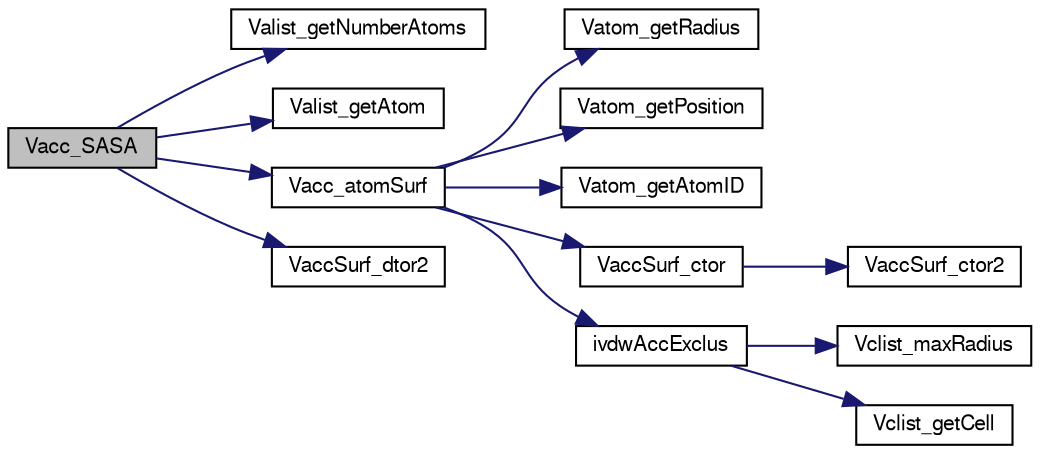 digraph "Vacc_SASA"
{
  edge [fontname="FreeSans",fontsize="10",labelfontname="FreeSans",labelfontsize="10"];
  node [fontname="FreeSans",fontsize="10",shape=record];
  rankdir="LR";
  Node1 [label="Vacc_SASA",height=0.2,width=0.4,color="black", fillcolor="grey75", style="filled" fontcolor="black"];
  Node1 -> Node2 [color="midnightblue",fontsize="10",style="solid",fontname="FreeSans"];
  Node2 [label="Valist_getNumberAtoms",height=0.2,width=0.4,color="black", fillcolor="white", style="filled",URL="$group___valist.html#gaff55ce9b8624255736b0ccf62030f230",tooltip="Get number of atoms in the list."];
  Node1 -> Node3 [color="midnightblue",fontsize="10",style="solid",fontname="FreeSans"];
  Node3 [label="Valist_getAtom",height=0.2,width=0.4,color="black", fillcolor="white", style="filled",URL="$group___valist.html#gaf9175f6b6d2c33ad79bd525fc9e0e043",tooltip="Get pointer to particular atom in list."];
  Node1 -> Node4 [color="midnightblue",fontsize="10",style="solid",fontname="FreeSans"];
  Node4 [label="Vacc_atomSurf",height=0.2,width=0.4,color="black", fillcolor="white", style="filled",URL="$group___vacc.html#ga8c962cab8849df00c7f8ac61f3f8246b",tooltip="Set up an array of points corresponding to the SAS due to a particular atom."];
  Node4 -> Node5 [color="midnightblue",fontsize="10",style="solid",fontname="FreeSans"];
  Node5 [label="Vatom_getRadius",height=0.2,width=0.4,color="black", fillcolor="white", style="filled",URL="$group___vatom.html#ga9739f811224b6e7219cf6e21e0b4d9b4",tooltip="Get atomic position."];
  Node4 -> Node6 [color="midnightblue",fontsize="10",style="solid",fontname="FreeSans"];
  Node6 [label="Vatom_getPosition",height=0.2,width=0.4,color="black", fillcolor="white", style="filled",URL="$group___vatom.html#ga282b06da5d33678cab1173a6fe5bc89c",tooltip="Get atomic position."];
  Node4 -> Node7 [color="midnightblue",fontsize="10",style="solid",fontname="FreeSans"];
  Node7 [label="Vatom_getAtomID",height=0.2,width=0.4,color="black", fillcolor="white", style="filled",URL="$group___vatom.html#ga15b6aa3689898e3b88f2920dec4470a9",tooltip="Get atom ID."];
  Node4 -> Node8 [color="midnightblue",fontsize="10",style="solid",fontname="FreeSans"];
  Node8 [label="VaccSurf_ctor",height=0.2,width=0.4,color="black", fillcolor="white", style="filled",URL="$group___vacc.html#ga4a6d9195773fa7de0e8971ae9ef4c185",tooltip="Allocate and construct the surface object; do not assign surface points to positions."];
  Node8 -> Node9 [color="midnightblue",fontsize="10",style="solid",fontname="FreeSans"];
  Node9 [label="VaccSurf_ctor2",height=0.2,width=0.4,color="black", fillcolor="white", style="filled",URL="$group___vacc.html#gad253baa15c0da3af54e7aaf95a3cad14",tooltip="Construct the surface object using previously allocated memory; do not assign surface points to posit..."];
  Node4 -> Node10 [color="midnightblue",fontsize="10",style="solid",fontname="FreeSans"];
  Node10 [label="ivdwAccExclus",height=0.2,width=0.4,color="black", fillcolor="white", style="filled",URL="$vacc_8c.html#a5c6356f19e11daf8d0dea84bd92cc226",tooltip="Determines if a point is within the union of the spheres centered at the atomic centers with radii eq..."];
  Node10 -> Node11 [color="midnightblue",fontsize="10",style="solid",fontname="FreeSans"];
  Node11 [label="Vclist_maxRadius",height=0.2,width=0.4,color="black", fillcolor="white", style="filled",URL="$group___vclist.html#gac90480afcf0e082a4b7bf755cb15d360",tooltip="Get the max probe radius value (in A) the cell list was constructed with."];
  Node10 -> Node12 [color="midnightblue",fontsize="10",style="solid",fontname="FreeSans"];
  Node12 [label="Vclist_getCell",height=0.2,width=0.4,color="black", fillcolor="white", style="filled",URL="$group___vclist.html#gaee63e2dac121f3469b10f9f16b999402",tooltip="Return cell corresponding to specified position or return VNULL."];
  Node1 -> Node13 [color="midnightblue",fontsize="10",style="solid",fontname="FreeSans"];
  Node13 [label="VaccSurf_dtor2",height=0.2,width=0.4,color="black", fillcolor="white", style="filled",URL="$group___vacc.html#ga1df66922b78e3824beb4695c5a84ec45",tooltip="Destroy the surface object."];
}
